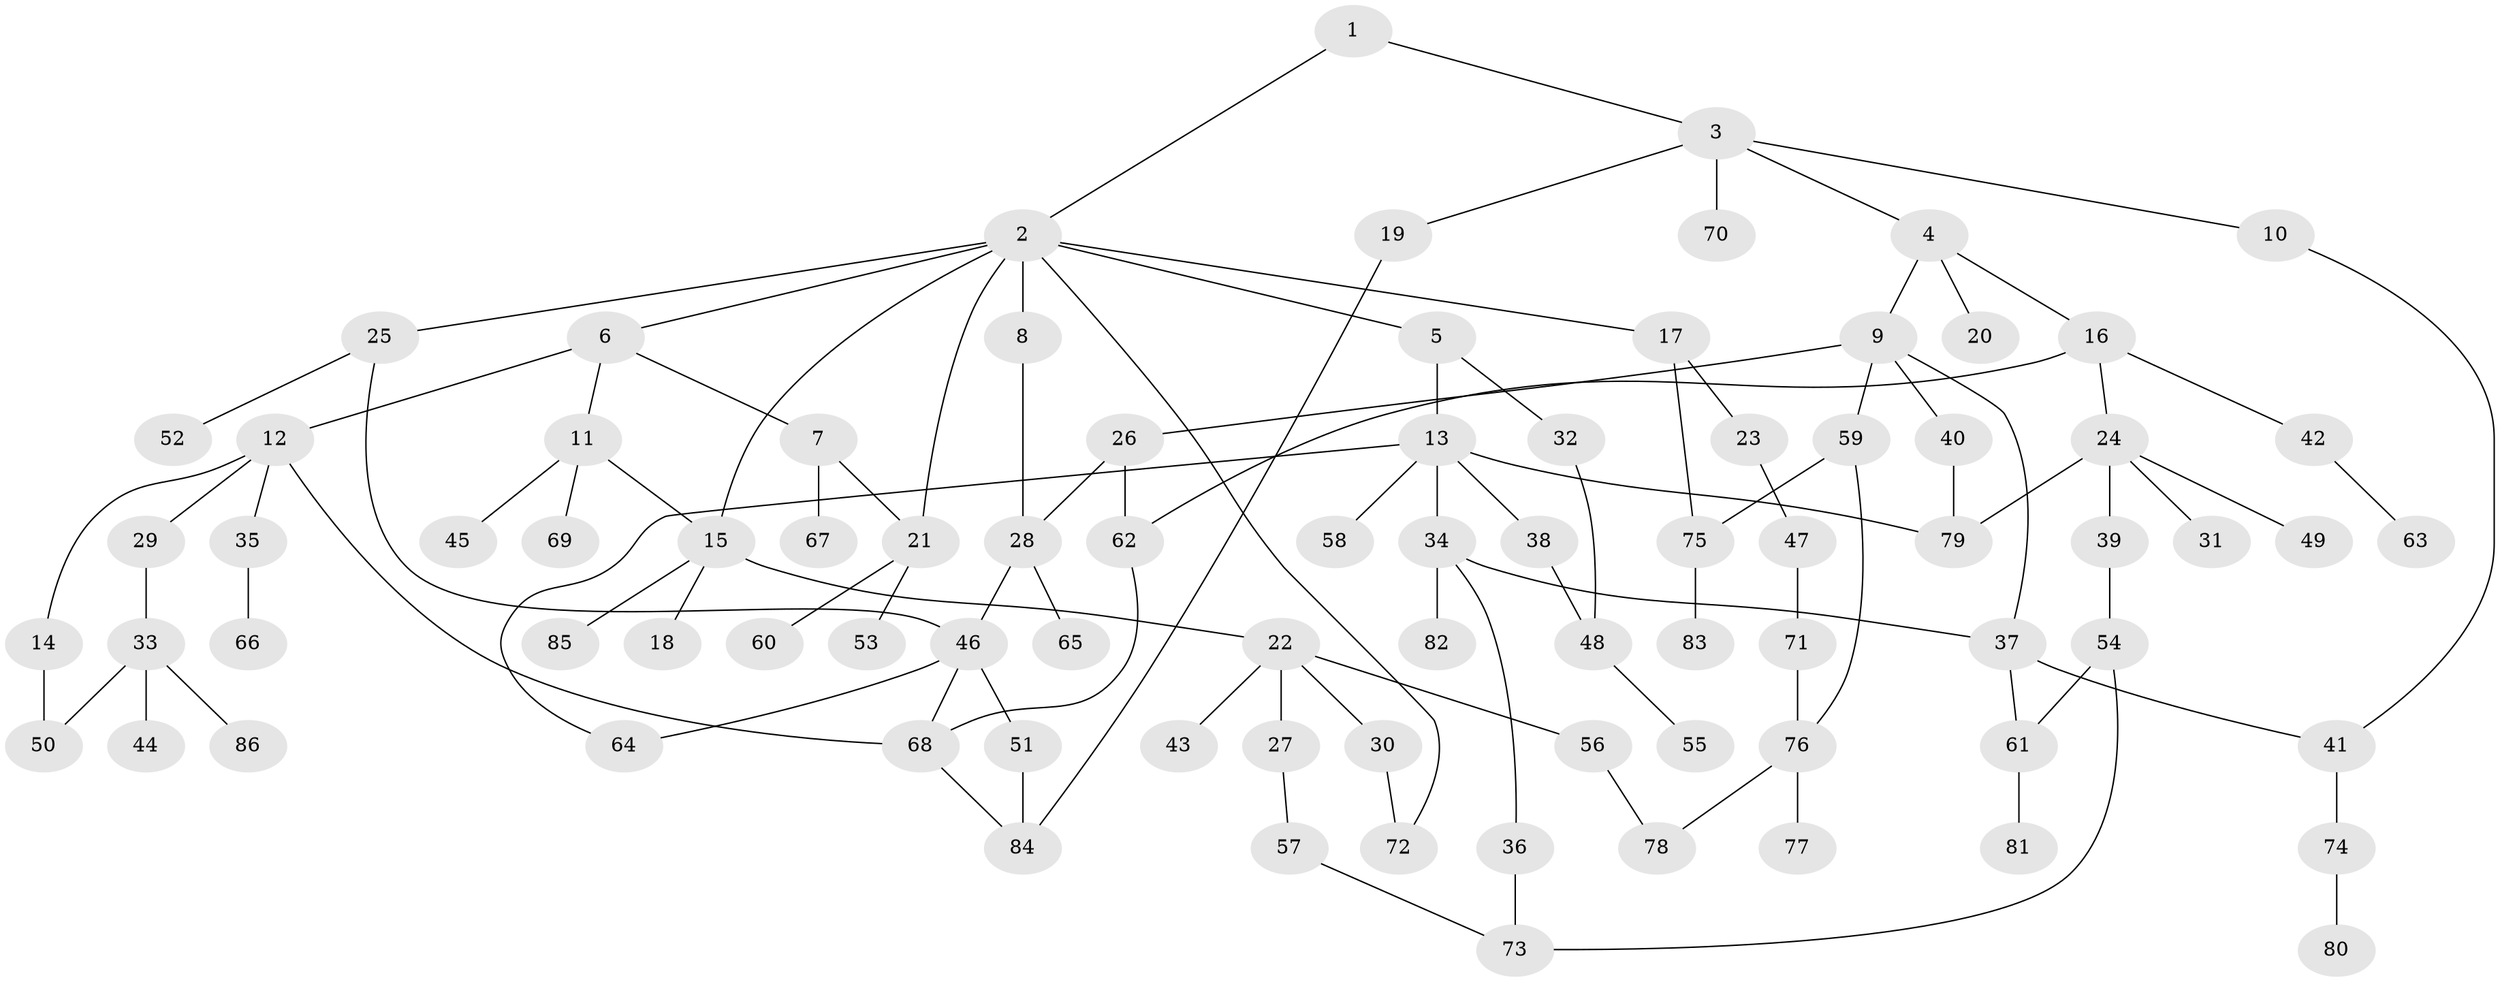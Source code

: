 // Generated by graph-tools (version 1.1) at 2025/01/03/09/25 03:01:06]
// undirected, 86 vertices, 108 edges
graph export_dot {
graph [start="1"]
  node [color=gray90,style=filled];
  1;
  2;
  3;
  4;
  5;
  6;
  7;
  8;
  9;
  10;
  11;
  12;
  13;
  14;
  15;
  16;
  17;
  18;
  19;
  20;
  21;
  22;
  23;
  24;
  25;
  26;
  27;
  28;
  29;
  30;
  31;
  32;
  33;
  34;
  35;
  36;
  37;
  38;
  39;
  40;
  41;
  42;
  43;
  44;
  45;
  46;
  47;
  48;
  49;
  50;
  51;
  52;
  53;
  54;
  55;
  56;
  57;
  58;
  59;
  60;
  61;
  62;
  63;
  64;
  65;
  66;
  67;
  68;
  69;
  70;
  71;
  72;
  73;
  74;
  75;
  76;
  77;
  78;
  79;
  80;
  81;
  82;
  83;
  84;
  85;
  86;
  1 -- 2;
  1 -- 3;
  2 -- 5;
  2 -- 6;
  2 -- 8;
  2 -- 17;
  2 -- 21;
  2 -- 25;
  2 -- 72;
  2 -- 15;
  3 -- 4;
  3 -- 10;
  3 -- 19;
  3 -- 70;
  4 -- 9;
  4 -- 16;
  4 -- 20;
  5 -- 13;
  5 -- 32;
  6 -- 7;
  6 -- 11;
  6 -- 12;
  7 -- 67;
  7 -- 21;
  8 -- 28;
  9 -- 26;
  9 -- 40;
  9 -- 59;
  9 -- 37;
  10 -- 41;
  11 -- 15;
  11 -- 45;
  11 -- 69;
  12 -- 14;
  12 -- 29;
  12 -- 35;
  12 -- 68;
  13 -- 34;
  13 -- 38;
  13 -- 58;
  13 -- 64;
  13 -- 79;
  14 -- 50;
  15 -- 18;
  15 -- 22;
  15 -- 85;
  16 -- 24;
  16 -- 42;
  16 -- 62;
  17 -- 23;
  17 -- 75;
  19 -- 84;
  21 -- 53;
  21 -- 60;
  22 -- 27;
  22 -- 30;
  22 -- 43;
  22 -- 56;
  23 -- 47;
  24 -- 31;
  24 -- 39;
  24 -- 49;
  24 -- 79;
  25 -- 52;
  25 -- 46;
  26 -- 62;
  26 -- 28;
  27 -- 57;
  28 -- 46;
  28 -- 65;
  29 -- 33;
  30 -- 72;
  32 -- 48;
  33 -- 44;
  33 -- 86;
  33 -- 50;
  34 -- 36;
  34 -- 37;
  34 -- 82;
  35 -- 66;
  36 -- 73;
  37 -- 61;
  37 -- 41;
  38 -- 48;
  39 -- 54;
  40 -- 79;
  41 -- 74;
  42 -- 63;
  46 -- 51;
  46 -- 64;
  46 -- 68;
  47 -- 71;
  48 -- 55;
  51 -- 84;
  54 -- 73;
  54 -- 61;
  56 -- 78;
  57 -- 73;
  59 -- 75;
  59 -- 76;
  61 -- 81;
  62 -- 68;
  68 -- 84;
  71 -- 76;
  74 -- 80;
  75 -- 83;
  76 -- 77;
  76 -- 78;
}
